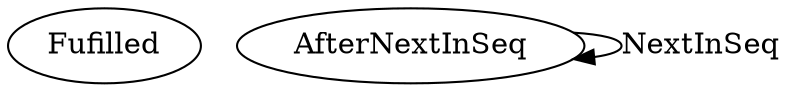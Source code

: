 // THIS IS A GENERATED FILE. DO NOT EDIT.

digraph Collatz {    
    Fulfilled[label=Fufilled];
    
        
    
         
    
    
    
    
         
    
    AfterNextInSeq -> AfterNextInSeq [label=NextInSeq];
	   
}
